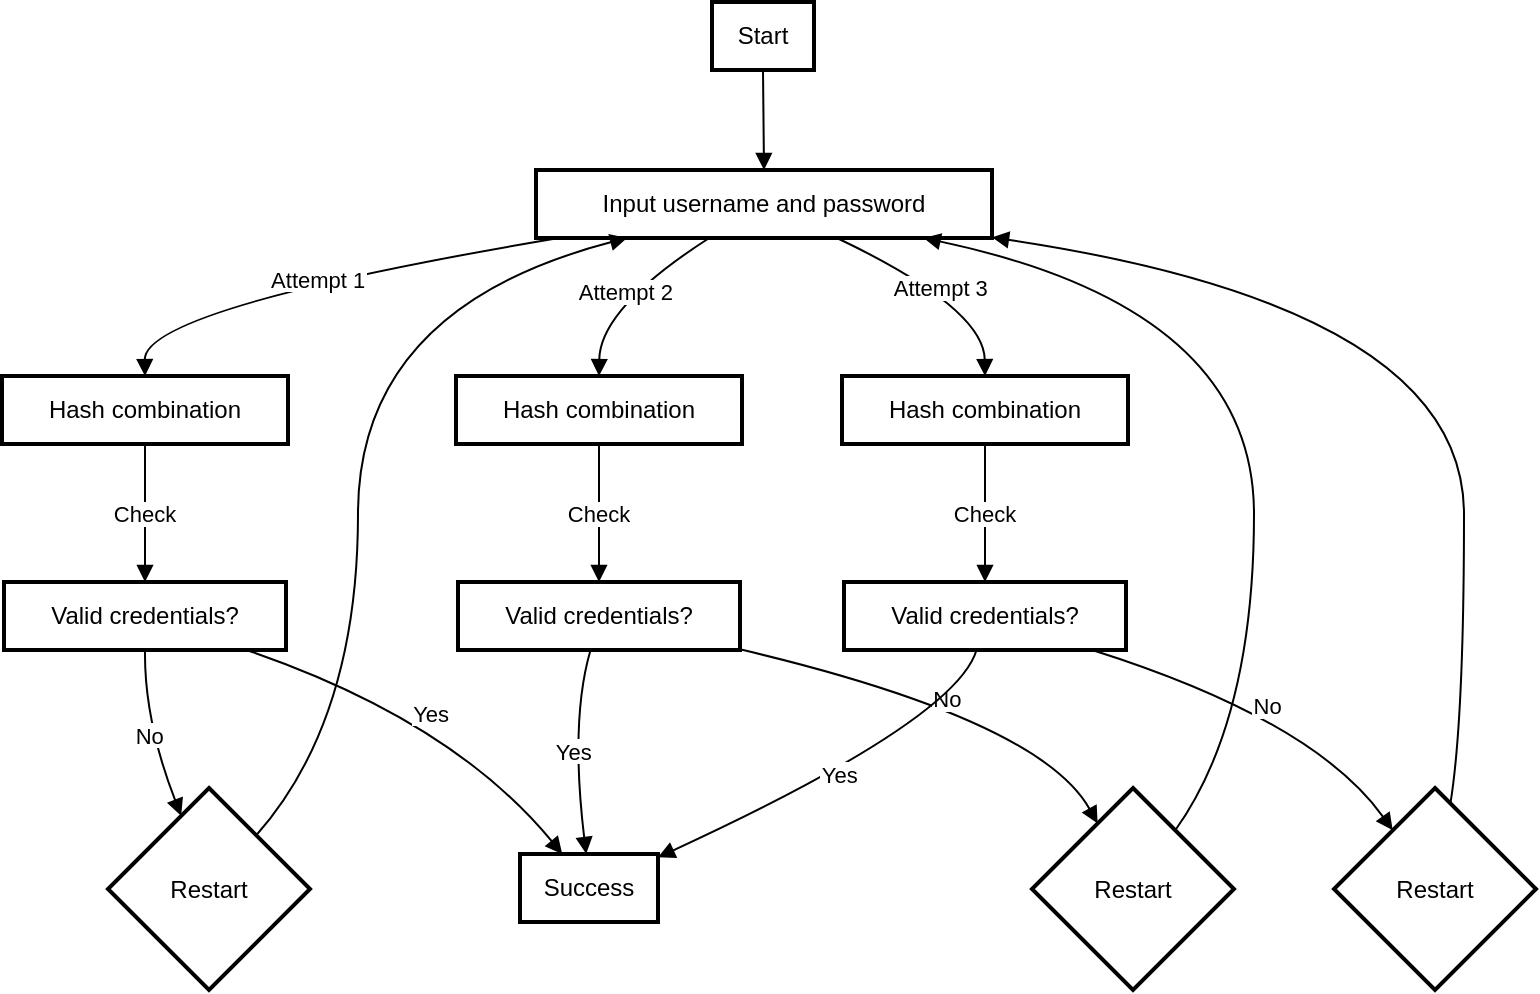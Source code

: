 <mxfile version="24.5.5" type="github">
  <diagram name="Page-1" id="lGU0CLE3c0gpnBy0Wx1j">
    <mxGraphModel>
      <root>
        <mxCell id="0" />
        <mxCell id="1" parent="0" />
        <mxCell id="2" value="Start" style="whiteSpace=wrap;strokeWidth=2;" vertex="1" parent="1">
          <mxGeometry x="355" width="51" height="34" as="geometry" />
        </mxCell>
        <mxCell id="3" value="Input username and password" style="whiteSpace=wrap;strokeWidth=2;" vertex="1" parent="1">
          <mxGeometry x="267" y="84" width="228" height="34" as="geometry" />
        </mxCell>
        <mxCell id="4" value="Hash combination" style="whiteSpace=wrap;strokeWidth=2;" vertex="1" parent="1">
          <mxGeometry y="187" width="143" height="34" as="geometry" />
        </mxCell>
        <mxCell id="5" value="Hash combination" style="whiteSpace=wrap;strokeWidth=2;" vertex="1" parent="1">
          <mxGeometry x="227" y="187" width="143" height="34" as="geometry" />
        </mxCell>
        <mxCell id="6" value="Hash combination" style="whiteSpace=wrap;strokeWidth=2;" vertex="1" parent="1">
          <mxGeometry x="420" y="187" width="143" height="34" as="geometry" />
        </mxCell>
        <mxCell id="7" value="Valid credentials?" style="whiteSpace=wrap;strokeWidth=2;" vertex="1" parent="1">
          <mxGeometry x="1" y="290" width="141" height="34" as="geometry" />
        </mxCell>
        <mxCell id="8" value="Valid credentials?" style="whiteSpace=wrap;strokeWidth=2;" vertex="1" parent="1">
          <mxGeometry x="228" y="290" width="141" height="34" as="geometry" />
        </mxCell>
        <mxCell id="9" value="Valid credentials?" style="whiteSpace=wrap;strokeWidth=2;" vertex="1" parent="1">
          <mxGeometry x="421" y="290" width="141" height="34" as="geometry" />
        </mxCell>
        <mxCell id="10" value="Restart" style="rhombus;strokeWidth=2;whiteSpace=wrap;" vertex="1" parent="1">
          <mxGeometry x="53" y="393" width="101" height="101" as="geometry" />
        </mxCell>
        <mxCell id="11" value="Restart" style="rhombus;strokeWidth=2;whiteSpace=wrap;" vertex="1" parent="1">
          <mxGeometry x="515" y="393" width="101" height="101" as="geometry" />
        </mxCell>
        <mxCell id="12" value="Restart" style="rhombus;strokeWidth=2;whiteSpace=wrap;" vertex="1" parent="1">
          <mxGeometry x="666" y="393" width="101" height="101" as="geometry" />
        </mxCell>
        <mxCell id="13" value="Success" style="whiteSpace=wrap;strokeWidth=2;" vertex="1" parent="1">
          <mxGeometry x="259" y="426" width="69" height="34" as="geometry" />
        </mxCell>
        <mxCell id="14" value="" style="curved=1;startArrow=none;endArrow=block;exitX=0.5;exitY=1;entryX=0.5;entryY=0;" edge="1" parent="1" source="2" target="3">
          <mxGeometry relative="1" as="geometry">
            <Array as="points" />
          </mxGeometry>
        </mxCell>
        <mxCell id="15" value="Attempt 1" style="curved=1;startArrow=none;endArrow=block;exitX=0.05;exitY=1;entryX=0.5;entryY=0;" edge="1" parent="1" source="3" target="4">
          <mxGeometry relative="1" as="geometry">
            <Array as="points">
              <mxPoint x="71" y="153" />
            </Array>
          </mxGeometry>
        </mxCell>
        <mxCell id="16" value="Attempt 2" style="curved=1;startArrow=none;endArrow=block;exitX=0.38;exitY=1;entryX=0.5;entryY=0;" edge="1" parent="1" source="3" target="5">
          <mxGeometry relative="1" as="geometry">
            <Array as="points">
              <mxPoint x="299" y="153" />
            </Array>
          </mxGeometry>
        </mxCell>
        <mxCell id="17" value="Attempt 3" style="curved=1;startArrow=none;endArrow=block;exitX=0.66;exitY=1;entryX=0.5;entryY=0;" edge="1" parent="1" source="3" target="6">
          <mxGeometry relative="1" as="geometry">
            <Array as="points">
              <mxPoint x="491" y="153" />
            </Array>
          </mxGeometry>
        </mxCell>
        <mxCell id="18" value="Check" style="curved=1;startArrow=none;endArrow=block;exitX=0.5;exitY=1;entryX=0.5;entryY=0;" edge="1" parent="1" source="4" target="7">
          <mxGeometry relative="1" as="geometry">
            <Array as="points" />
          </mxGeometry>
        </mxCell>
        <mxCell id="19" value="Check" style="curved=1;startArrow=none;endArrow=block;exitX=0.5;exitY=1;entryX=0.5;entryY=0;" edge="1" parent="1" source="5" target="8">
          <mxGeometry relative="1" as="geometry">
            <Array as="points" />
          </mxGeometry>
        </mxCell>
        <mxCell id="20" value="Check" style="curved=1;startArrow=none;endArrow=block;exitX=0.5;exitY=1;entryX=0.5;entryY=0;" edge="1" parent="1" source="6" target="9">
          <mxGeometry relative="1" as="geometry">
            <Array as="points" />
          </mxGeometry>
        </mxCell>
        <mxCell id="21" value="No" style="curved=1;startArrow=none;endArrow=block;exitX=0.5;exitY=1;entryX=0.31;entryY=0;" edge="1" parent="1" source="7" target="10">
          <mxGeometry relative="1" as="geometry">
            <Array as="points">
              <mxPoint x="71" y="359" />
            </Array>
          </mxGeometry>
        </mxCell>
        <mxCell id="22" value="No" style="curved=1;startArrow=none;endArrow=block;exitX=1;exitY=0.99;entryX=0.23;entryY=0;" edge="1" parent="1" source="8" target="11">
          <mxGeometry relative="1" as="geometry">
            <Array as="points">
              <mxPoint x="519" y="359" />
            </Array>
          </mxGeometry>
        </mxCell>
        <mxCell id="23" value="No" style="curved=1;startArrow=none;endArrow=block;exitX=0.88;exitY=1;entryX=0.14;entryY=0;" edge="1" parent="1" source="9" target="12">
          <mxGeometry relative="1" as="geometry">
            <Array as="points">
              <mxPoint x="656" y="359" />
            </Array>
          </mxGeometry>
        </mxCell>
        <mxCell id="24" value="" style="curved=1;startArrow=none;endArrow=block;exitX=0.94;exitY=0;entryX=0.2;entryY=1;" edge="1" parent="1" source="10" target="3">
          <mxGeometry relative="1" as="geometry">
            <Array as="points">
              <mxPoint x="178" y="359" />
              <mxPoint x="178" y="153" />
            </Array>
          </mxGeometry>
        </mxCell>
        <mxCell id="25" value="" style="curved=1;startArrow=none;endArrow=block;exitX=0.86;exitY=0;entryX=0.85;entryY=1;" edge="1" parent="1" source="11" target="3">
          <mxGeometry relative="1" as="geometry">
            <Array as="points">
              <mxPoint x="626" y="359" />
              <mxPoint x="626" y="153" />
            </Array>
          </mxGeometry>
        </mxCell>
        <mxCell id="26" value="" style="curved=1;startArrow=none;endArrow=block;exitX=0.59;exitY=0;entryX=1;entryY=0.99;" edge="1" parent="1" source="12" target="3">
          <mxGeometry relative="1" as="geometry">
            <Array as="points">
              <mxPoint x="731" y="359" />
              <mxPoint x="731" y="153" />
            </Array>
          </mxGeometry>
        </mxCell>
        <mxCell id="27" value="Yes" style="curved=1;startArrow=none;endArrow=block;exitX=0.86;exitY=1;entryX=0.31;entryY=0.01;" edge="1" parent="1" source="7" target="13">
          <mxGeometry relative="1" as="geometry">
            <Array as="points">
              <mxPoint x="225" y="359" />
            </Array>
          </mxGeometry>
        </mxCell>
        <mxCell id="28" value="Yes" style="curved=1;startArrow=none;endArrow=block;exitX=0.47;exitY=1;entryX=0.48;entryY=0.01;" edge="1" parent="1" source="8" target="13">
          <mxGeometry relative="1" as="geometry">
            <Array as="points">
              <mxPoint x="284" y="359" />
            </Array>
          </mxGeometry>
        </mxCell>
        <mxCell id="29" value="Yes" style="curved=1;startArrow=none;endArrow=block;exitX=0.47;exitY=1;entryX=1.01;entryY=0.04;" edge="1" parent="1" source="9" target="13">
          <mxGeometry relative="1" as="geometry">
            <Array as="points">
              <mxPoint x="477" y="359" />
            </Array>
          </mxGeometry>
        </mxCell>
      </root>
    </mxGraphModel>
  </diagram>
</mxfile>
